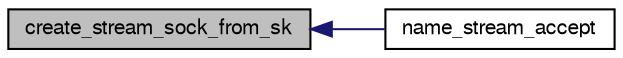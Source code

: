 digraph G
{
  edge [fontname="FreeSans",fontsize="10",labelfontname="FreeSans",labelfontsize="10"];
  node [fontname="FreeSans",fontsize="10",shape=record];
  rankdir=LR;
  Node1 [label="create_stream_sock_from_sk",height=0.2,width=0.4,color="black", fillcolor="grey75", style="filled" fontcolor="black"];
  Node1 -> Node2 [dir=back,color="midnightblue",fontsize="10",style="solid",fontname="FreeSans"];
  Node2 [label="name_stream_accept",height=0.2,width=0.4,color="black", fillcolor="white", style="filled",URL="$af__name_8c.html#ac5febd9441e16dc5726ccef2996d6726"];
}
